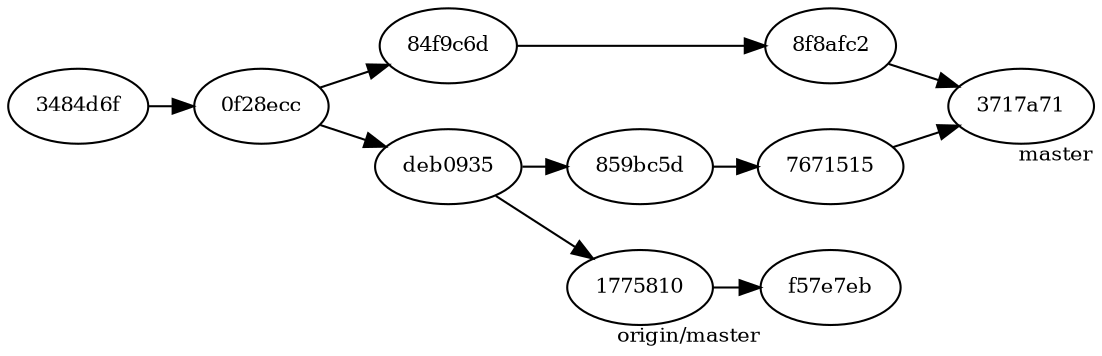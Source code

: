 digraph branch 
{
  rankdir=LR
  nodesep=0.3
  ranksep=0.3
  node [fontsize=10,]
  c2 [label = "3484d6f"]
  c3 [label = "0f28ecc"]
  c4 [label = "84f9c6d"]
  c5 [label = "8f8afc2"]
  c6 [label = "deb0935"]
  c7 [label = "859bc5d"]
  c8 [label = "7671515"]
  c9 [label = "3717a71", xlabel="master"]
  c10 [label = "1775810"]
  c11 [label = "f57e7eb", xlabel="origin/master"]


  c2 -> c3 -> c4 -> c5 -> c9
  c3 -> c6 -> c7  -> c8 -> c9
  c6 -> c10 -> c11
}